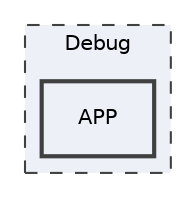 digraph "Debug/APP"
{
 // LATEX_PDF_SIZE
  edge [fontname="Helvetica",fontsize="10",labelfontname="Helvetica",labelfontsize="10"];
  node [fontname="Helvetica",fontsize="10",shape=record];
  compound=true
  subgraph clusterdir_faa8bedbcbaa373d57b77d9219afda20 {
    graph [ bgcolor="#edf0f7", pencolor="grey25", style="filled,dashed,", label="Debug", fontname="Helvetica", fontsize="10", URL="dir_faa8bedbcbaa373d57b77d9219afda20.html"]
  dir_bba9a98776b4a68a1550b83b95c0c195 [shape=box, label="APP", style="filled,bold,", fillcolor="#edf0f7", color="grey25", URL="dir_bba9a98776b4a68a1550b83b95c0c195.html"];
  }
}

